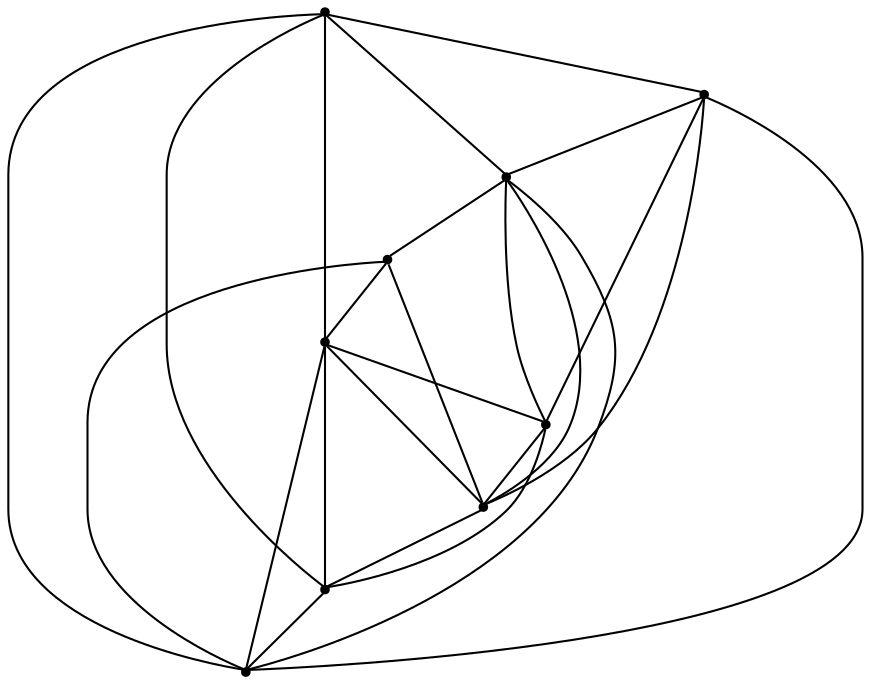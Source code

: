 graph {
  node [shape=point,comment="{\"directed\":false,\"doi\":\"10.1007/978-3-642-25878-7_8\",\"figure\":\"2 (1)\"}"]

  v0 [pos="1638.7119827624426,2388.914134126875"]
  v1 [pos="1445.360735959895,2581.361381188398"]
  v2 [pos="1464.1720390994985,2388.9141341268755"]
  v3 [pos="1445.360735959895,2407.7169703083528"]
  v4 [pos="1445.3607359598948,2370.1110435917894"]
  v5 [pos="1426.5451059253226,2388.9141341268755"]
  v6 [pos="1445.360735959895,2194.912277807992"]
  v7 [pos="1252.005289523995,2388.914134126875"]
  v8 [pos="1445.360735959895,2388.914134126875"]

  v0 -- v1 [id="-1",pos="1638.7119827624426,2388.914134126875 1638.7109328541044,2494.8516491568616 1552.143636039446,2581.361381188398 1445.360735959895,2581.361381188398"]
  v7 -- v5 [id="-3",pos="1252.005289523995,2388.914134126875 1426.5451059253226,2388.9141341268755 1426.5451059253226,2388.9141341268755 1426.5451059253226,2388.9141341268755"]
  v5 -- v8 [id="-4",pos="1426.5451059253226,2388.9141341268755 1445.360735959895,2388.914134126875 1445.360735959895,2388.914134126875 1445.360735959895,2388.914134126875"]
  v8 -- v2 [id="-5",pos="1445.360735959895,2388.914134126875 1464.1720390994985,2388.9141341268755 1464.1720390994985,2388.9141341268755 1464.1720390994985,2388.9141341268755"]
  v2 -- v0 [id="-6",pos="1464.1720390994985,2388.9141341268755 1638.7119827624426,2388.914134126875 1638.7119827624426,2388.914134126875 1638.7119827624426,2388.914134126875"]
  v7 -- v3 [id="-8",pos="1252.005289523995,2388.914134126875 1445.360735959895,2407.7169703083528 1445.360735959895,2407.7169703083528 1445.360735959895,2407.7169703083528"]
  v2 -- v3 [id="-9",pos="1464.1720390994985,2388.9141341268755 1464.1751888245126,2399.2991376230816 1455.7516151510706,2407.7172246619616 1445.360735959895,2407.7169703083528"]
  v4 -- v2 [id="-10",pos="1445.3607359598948,2370.1110435917894 1455.7516151510706,2370.1110435917894 1464.1751888245126,2378.5291306306694 1464.1720390994985,2388.9141341268755"]
  v3 -- v5 [id="-11",pos="1445.360735959895,2407.7169703083528 1434.9677569520431,2407.7172246619616 1426.5441832786012,2399.2991376230816 1426.5451059253226,2388.9141341268755"]
  v6 -- v0 [id="-12",pos="1445.360735959895,2194.912277807992 1552.143636039446,2194.90820815025 1638.7109328541044,2281.4179401817864 1638.7119827624426,2388.914134126875"]
  v1 -- v7 [id="-13",pos="1445.360735959895,2581.361381188398 1338.5715364303155,2581.361381188398 1252.004239615657,2494.8516491568616 1252.005289523995,2388.914134126875"]
  v5 -- v4 [id="-14",pos="1426.5451059253226,2388.9141341268755 1426.5441832786012,2378.5291306306694 1434.9677569520431,2370.1110435917894 1445.3607359598948,2370.1110435917894"]
  v5 -- v6 [id="-15",pos="1426.5451059253226,2388.9141341268755 1445.360735959895,2194.912277807992 1445.360735959895,2194.912277807992 1445.360735959895,2194.912277807992"]
  v7 -- v6 [id="-16",pos="1252.005289523995,2388.914134126875 1252.004239615657,2281.4179401817864 1338.5715364303155,2194.90820815025 1445.360735959895,2194.912277807992"]
  v0 -- v4 [id="-17",pos="1638.7119827624426,2388.914134126875 1445.3607359598948,2370.1110435917894 1445.3607359598948,2370.1110435917894 1445.3607359598948,2370.1110435917894"]
  v2 -- v1 [id="-18",pos="1464.1720390994985,2388.9141341268755 1445.360735959895,2581.361381188398 1445.360735959895,2581.361381188398 1445.360735959895,2581.361381188398"]
  v6 -- v2 [id="-19",pos="1445.360735959895,2194.912277807992 1464.1720390994985,2388.9141341268755 1464.1720390994985,2388.9141341268755 1464.1720390994985,2388.9141341268755"]
  v1 -- v5 [id="-20",pos="1445.360735959895,2581.361381188398 1426.5451059253226,2388.9141341268755 1426.5451059253226,2388.9141341268755 1426.5451059253226,2388.9141341268755"]
  v3 -- v0 [id="-22",pos="1445.360735959895,2407.7169703083528 1638.7119827624426,2388.914134126875 1638.7119827624426,2388.914134126875 1638.7119827624426,2388.914134126875"]
  v4 -- v7 [id="-23",pos="1445.3607359598948,2370.1110435917894 1252.005289523995,2388.914134126875 1252.005289523995,2388.914134126875 1252.005289523995,2388.914134126875"]
  v1 -- v3 [id="-25",pos="1445.360735959895,2581.361381188398 1445.360735959895,2407.7169703083528 1445.360735959895,2407.7169703083528 1445.360735959895,2407.7169703083528"]
  v3 -- v8 [id="-26",pos="1445.360735959895,2407.7169703083528 1445.360735959895,2388.914134126875 1445.360735959895,2388.914134126875 1445.360735959895,2388.914134126875"]
  v8 -- v4 [id="-27",pos="1445.360735959895,2388.914134126875 1445.3607359598948,2370.1110435917894 1445.3607359598948,2370.1110435917894 1445.3607359598948,2370.1110435917894"]
  v4 -- v6 [id="-28",pos="1445.3607359598948,2370.1110435917894 1445.360735959895,2194.912277807992 1445.360735959895,2194.912277807992 1445.360735959895,2194.912277807992"]
}